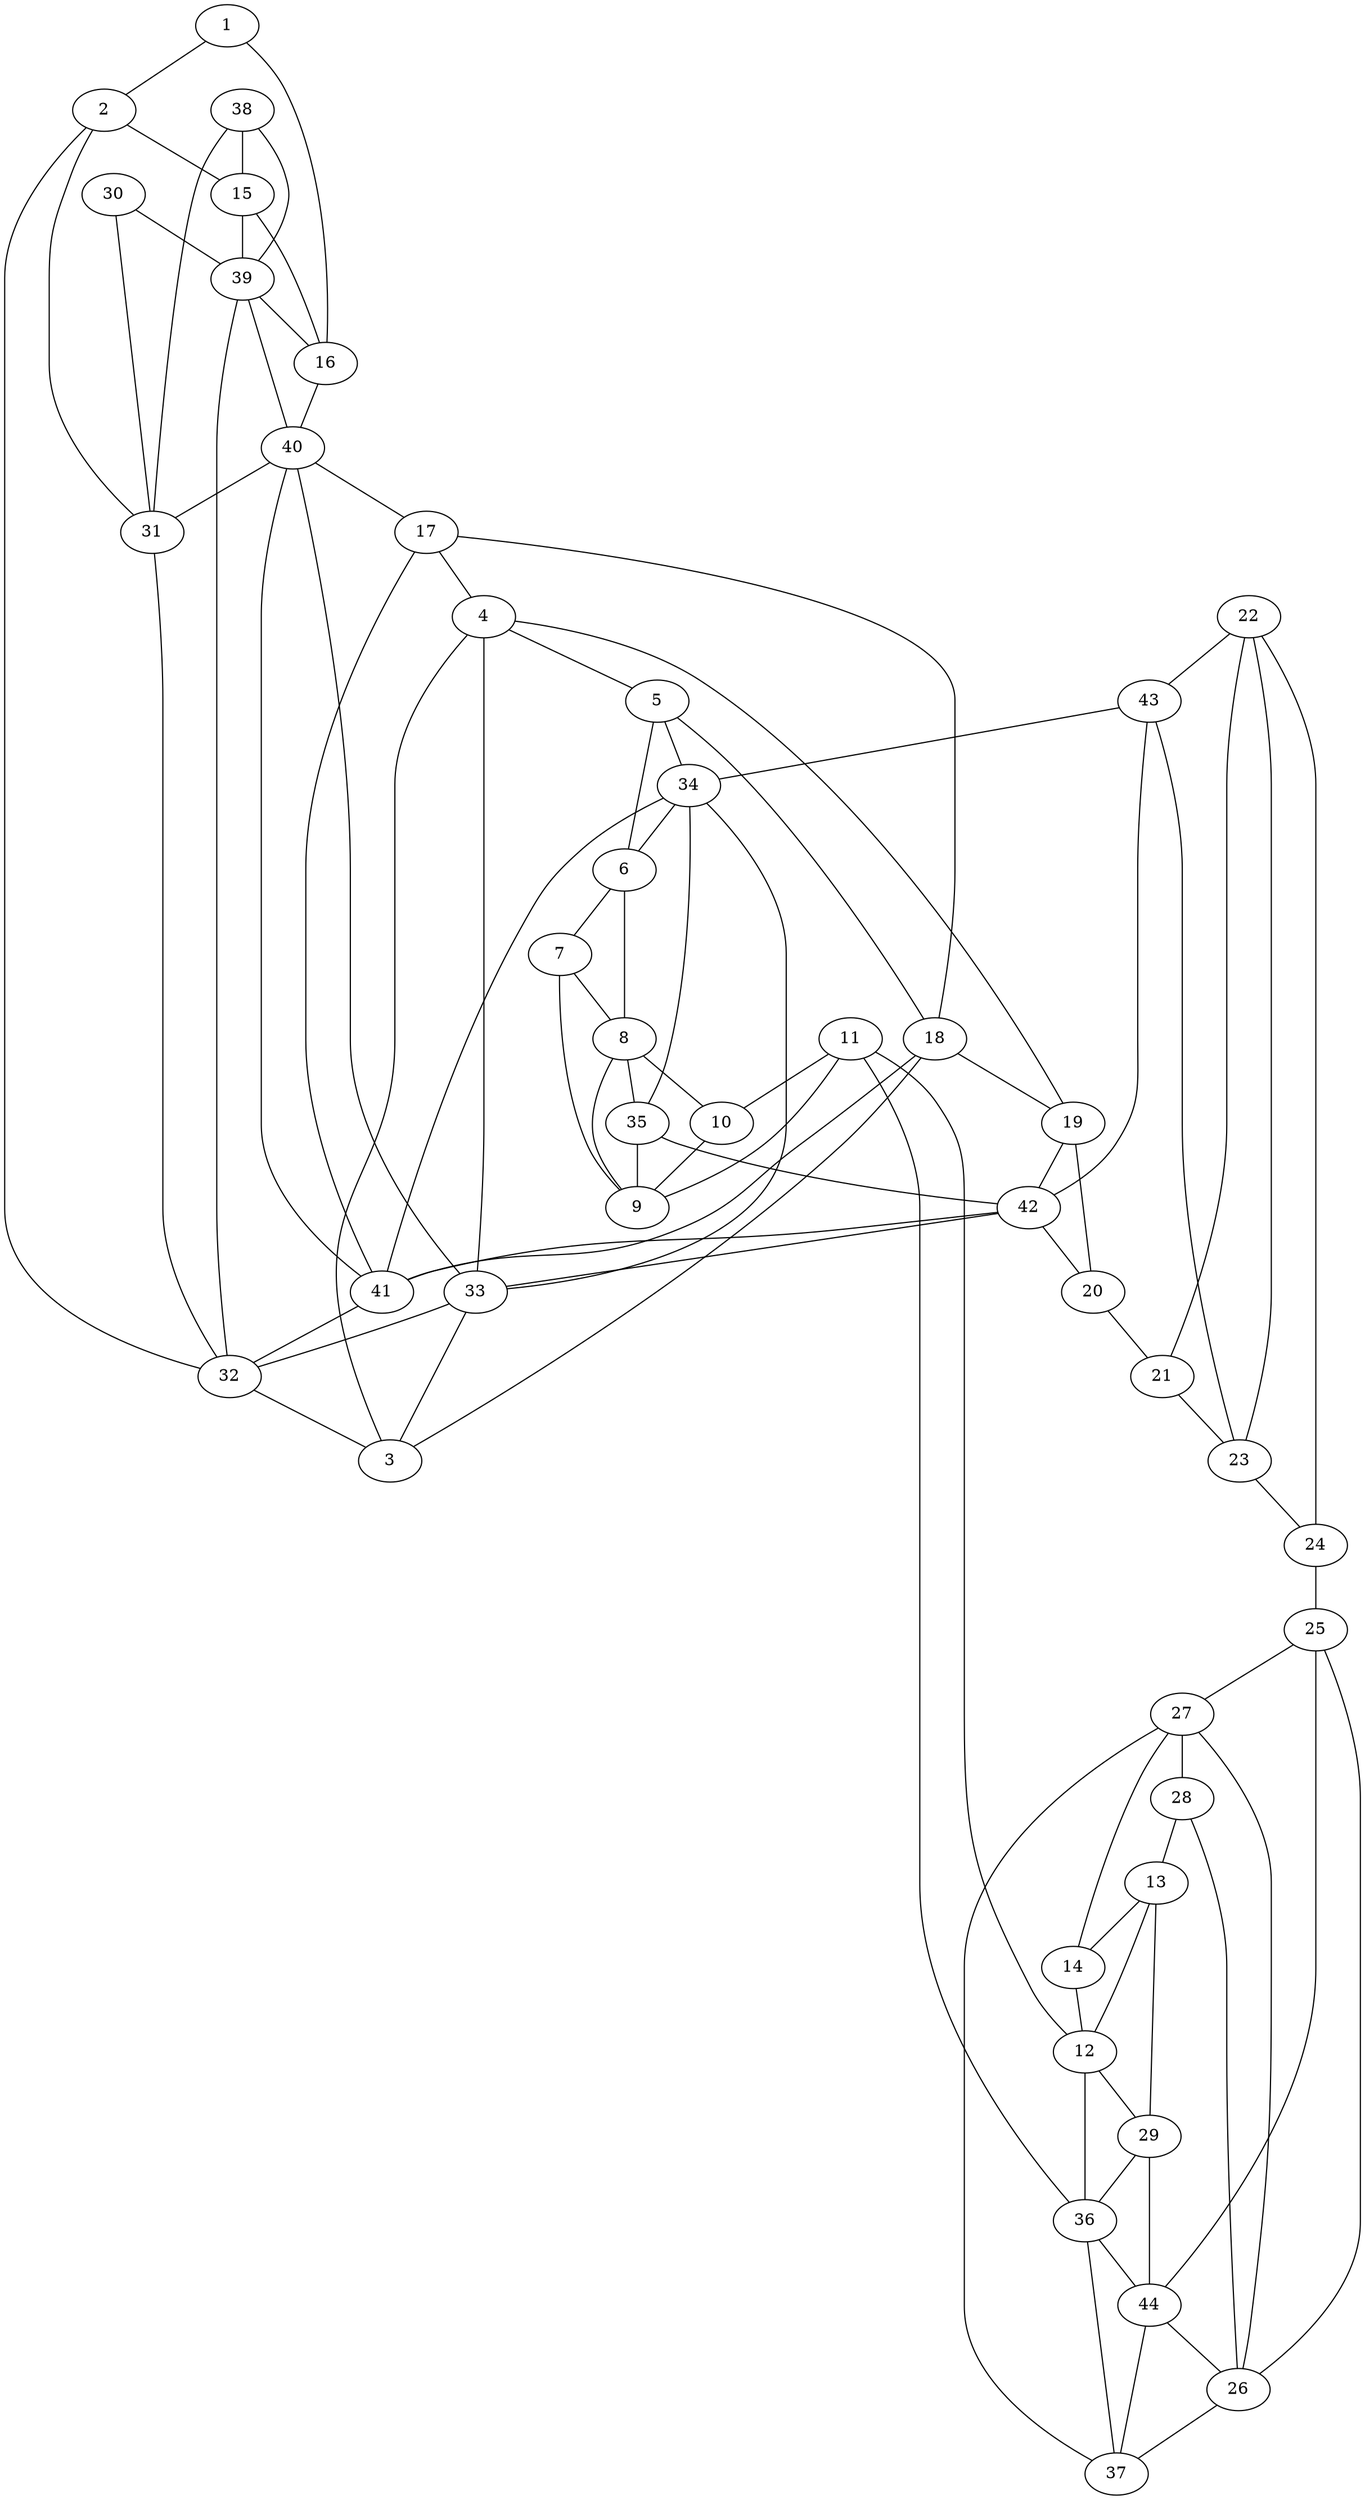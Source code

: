 graph pdb8tim {
	1	 [aaLength=13,
		sequence=KSLGELIHTLNGA,
		type=0];
	2	 [aaLength=10,
		sequence=IYLDFARQKL,
		type=0];
	1 -- 2	 [distance0="28.47098",
		frequency=1,
		type0=2];
	16	 [aaLength=10,
		sequence=IYLDFARQKL,
		type=0];
	1 -- 16	 [distance0="31.50415",
		frequency=1,
		type0=3];
	15	 [aaLength=12,
		sequence=KSLGELIHTLNG,
		type=0];
	2 -- 15	 [distance0="29.95356",
		frequency=1,
		type0=3];
	32	 [aaLength=4,
		sequence=VAAQ,
		type=1];
	2 -- 32	 [distance0="5.0",
		frequency=1,
		type0=4];
	3	 [aaLength=7,
		sequence=AMIKDIG,
		type=0];
	4	 [aaLength=5,
		sequence=ERRHV,
		type=0];
	3 -- 4	 [distance0="19.42978",
		frequency=1,
		type0=2];
	18	 [aaLength=5,
		sequence=ERRHV,
		type=0];
	3 -- 18	 [distance0="24.09767",
		frequency=1,
		type0=3];
	33	 [aaLength=4,
		sequence=VILG,
		type=1];
	3 -- 33	 [distance0="3.0",
		frequency=1,
		type0=4];
	5	 [aaLength=13,
		sequence=ELIGQKVAHALAE,
		type=0];
	4 -- 5	 [distance0="10.47523",
		distance1="5.0",
		frequency=2,
		type0=1,
		type1=4];
	5 -- 18	 [distance0="18.76677",
		frequency=1,
		type0=2];
	34	 [aaLength=6,
		sequence=VIACIG,
		type=1];
	5 -- 34	 [distance0="3.0",
		frequency=1,
		type0=4];
	6	 [aaLength=6,
		sequence=DEREAG,
		type=0];
	7	 [aaLength=15,
		sequence=EKVVFEQTKAIADNV,
		type=0];
	6 -- 7	 [distance0="8.253869",
		distance1="2.0",
		frequency=2,
		type0=1,
		type1=4];
	6 -- 5	 [distance0="27.60707",
		frequency=1,
		type0=2];
	8	 [aaLength=3,
		sequence=SKV,
		type=0];
	6 -- 8	 [distance0="30.2532",
		frequency=1,
		type0=3];
	7 -- 8	 [distance0="22.69517",
		distance1="3.0",
		frequency=2,
		type0=2,
		type1=4];
	9	 [aaLength=4,
		sequence=WAIG,
		type=0];
	7 -- 9	 [distance0="28.52587",
		frequency=1,
		type0=3];
	10	 [aaLength=18,
		sequence=QQAQEVHEKLRGWLKTHV,
		type=0];
	8 -- 10	 [distance0="23.31082",
		frequency=1,
		type0=3];
	8 -- 9	 [distance0="13.97296",
		frequency=1,
		type0=1];
	35	 [aaLength=5,
		sequence=VLAYE,
		type=1];
	8 -- 35	 [distance0="0.0",
		frequency=1,
		type0=5];
	10 -- 9	 [distance0="18.52888",
		frequency=1,
		type0=1];
	11	 [aaLength=6,
		sequence=AVAQST,
		type=0];
	11 -- 10	 [distance0="20.14456",
		frequency=1,
		type0=1];
	11 -- 9	 [distance0="33.49151",
		frequency=1,
		type0=3];
	12	 [aaLength=6,
		sequence=KELASQ,
		type=0];
	11 -- 12	 [distance0="23.00181",
		frequency=1,
		type0=2];
	36	 [aaLength=3,
		sequence=IYG,
		type=1];
	11 -- 36	 [distance0="2.0",
		frequency=1,
		type0=4];
	13	 [aaLength=4,
		sequence=ASLK,
		type=0];
	12 -- 13	 [distance0="22.57876",
		frequency=1,
		type0=1];
	29	 [aaLength=4,
		sequence=FLVG,
		type=1];
	12 -- 29	 [distance0="5.0",
		frequency=1,
		type0=4];
	14	 [aaLength=7,
		sequence=EFVDIIN,
		type=0];
	13 -- 14	 [distance0="9.679522",
		distance1="1.0",
		frequency=2,
		type0=1,
		type1=4];
	14 -- 12	 [distance0="25.51354",
		frequency=1,
		type0=2];
	27	 [aaLength=3,
		sequence=ASL,
		type=0];
	14 -- 27	 [distance0="41.74228",
		frequency=1,
		type0=3];
	15 -- 16	 [distance0="27.43602",
		frequency=1,
		type0=2];
	39	 [aaLength=7,
		sequence=EVVCGAP,
		type=1];
	15 -- 39	 [distance0="7.0",
		frequency=1,
		type0=4];
	40	 [aaLength=4,
		sequence=VAAQ,
		type=1];
	16 -- 40	 [distance0="5.0",
		frequency=1,
		type0=4];
	17	 [aaLength=7,
		sequence=AMIKDIG,
		type=0];
	17 -- 4	 [distance0="26.09923",
		frequency=1,
		type0=3];
	17 -- 18	 [distance0="23.99145",
		frequency=1,
		type0=2];
	41	 [aaLength=4,
		sequence=VILG,
		type=1];
	17 -- 41	 [distance0="3.0",
		frequency=1,
		type0=4];
	19	 [aaLength=14,
		sequence=ELIGQKVAHALAEG,
		type=0];
	18 -- 19	 [distance0="12.30278",
		distance1="5.0",
		frequency=2,
		type0=1,
		type1=4];
	19 -- 4	 [distance0="19.33814",
		frequency=1,
		type0=2];
	42	 [aaLength=6,
		sequence=VIACIG,
		type=1];
	19 -- 42	 [distance0="2.0",
		frequency=1,
		type0=4];
	20	 [aaLength=5,
		sequence=DEREA,
		type=0];
	20 -- 19	 [distance0="33.62076",
		frequency=1,
		type0=2];
	21	 [aaLength=15,
		sequence=EKVVFEQTKAIADNV,
		type=0];
	20 -- 21	 [distance0="13.08728",
		distance1="3.0",
		frequency=2,
		type0=1,
		type1=4];
	23	 [aaLength=3,
		sequence=WAI,
		type=0];
	21 -- 23	 [distance0="28.61786",
		frequency=1,
		type0=3];
	22	 [aaLength=3,
		sequence=SKV,
		type=0];
	22 -- 21	 [distance0="26.07873",
		frequency=1,
		type0=1];
	22 -- 23	 [distance0="26.51097",
		frequency=1,
		type0=2];
	24	 [aaLength=18,
		sequence=QQAQEVHEKLRGWLKTHV,
		type=0];
	22 -- 24	 [distance0="27.3011",
		frequency=1,
		type0=3];
	43	 [aaLength=5,
		sequence=VLAYE,
		type=1];
	22 -- 43	 [distance0="0.0",
		frequency=1,
		type0=5];
	23 -- 24	 [distance0="19.89383",
		distance1="8.0",
		frequency=2,
		type0=1,
		type1=4];
	25	 [aaLength=6,
		sequence=AVAQST,
		type=0];
	24 -- 25	 [distance0="22.3294",
		distance1="2.0",
		frequency=2,
		type0=2,
		type1=4];
	26	 [aaLength=6,
		sequence=KELASQ,
		type=0];
	25 -- 26	 [distance0="19.75495",
		frequency=1,
		type0=1];
	25 -- 27	 [distance0="37.42237",
		frequency=1,
		type0=3];
	44	 [aaLength=3,
		sequence=IYG,
		type=1];
	25 -- 44	 [distance0="2.0",
		frequency=1,
		type0=4];
	26 -- 27	 [distance0="22.71559",
		frequency=1,
		type0=2];
	37	 [aaLength=4,
		sequence=FLVG,
		type=1];
	26 -- 37	 [distance0="5.0",
		frequency=1,
		type0=4];
	28	 [aaLength=7,
		sequence=EFVDIIN,
		type=0];
	27 -- 28	 [distance0="10.48202",
		distance1="2.0",
		frequency=2,
		type0=1,
		type1=4];
	28 -- 13	 [distance0="37.82617",
		frequency=1,
		type0=3];
	28 -- 26	 [distance0="26.51832",
		frequency=1,
		type0=2];
	29 -- 13	 [distance0="1.0",
		frequency=1,
		type0=4];
	29 -- 36	 [distance0="22.0",
		frequency=1,
		type0=2];
	30	 [aaLength=6,
		sequence=FVGGNW,
		type=1];
	31	 [aaLength=7,
		sequence=EVVCGAP,
		type=1];
	30 -- 31	 [distance0="31.0",
		distance1="25.0",
		frequency=2,
		type0=2,
		type1=4];
	30 -- 39	 [distance0="31.0",
		frequency=1,
		type0=3];
	31 -- 2	 [distance0="1.0",
		frequency=1,
		type0=4];
	31 -- 32	 [distance0="23.0",
		frequency=1,
		type0=2];
	32 -- 3	 [distance0="16.0",
		frequency=1,
		type0=4];
	33 -- 4	 [distance0="2.0",
		frequency=1,
		type0=4];
	33 -- 32	 [distance0="30.0",
		frequency=1,
		type0=2];
	33 -- 40	 [distance0="30.0",
		frequency=1,
		type0=3];
	34 -- 6	 [distance0="3.0",
		frequency=1,
		type0=4];
	34 -- 33	 [distance0="32.0",
		frequency=1,
		type0=2];
	34 -- 41	 [distance0="32.0",
		frequency=1,
		type0=3];
	35 -- 9	 [distance0="2.0",
		frequency=1,
		type0=4];
	35 -- 34	 [distance0="38.0",
		frequency=1,
		type0=2];
	35 -- 42	 [distance0="38.0",
		frequency=1,
		type0=3];
	36 -- 12	 [distance0="8.0",
		frequency=1,
		type0=4];
	36 -- 44	 [distance0="0.0",
		frequency=1,
		type0=1];
	37 -- 27	 [distance0="1.0",
		frequency=1,
		type0=4];
	37 -- 36	 [distance0="22.0",
		frequency=1,
		type0=2];
	37 -- 44	 [distance0="22.0",
		frequency=1,
		type0=3];
	38	 [aaLength=6,
		sequence=FVGGNW,
		type=1];
	38 -- 15	 [distance0="6.0",
		frequency=1,
		type0=4];
	38 -- 31	 [distance0="31.0",
		frequency=1,
		type0=2];
	38 -- 39	 [distance0="31.0",
		frequency=1,
		type0=3];
	39 -- 16	 [distance0="1.0",
		frequency=1,
		type0=4];
	39 -- 32	 [distance0="23.0",
		frequency=1,
		type0=2];
	39 -- 40	 [distance0="23.0",
		frequency=1,
		type0=3];
	40 -- 17	 [distance0="16.0",
		frequency=1,
		type0=4];
	40 -- 31	 [distance0="23.0",
		frequency=1,
		type0=2];
	41 -- 18	 [distance0="2.0",
		frequency=1,
		type0=4];
	41 -- 32	 [distance0="30.0",
		frequency=1,
		type0=2];
	41 -- 40	 [distance0="30.0",
		frequency=1,
		type0=3];
	42 -- 20	 [distance0="3.0",
		frequency=1,
		type0=4];
	42 -- 33	 [distance0="32.0",
		frequency=1,
		type0=2];
	42 -- 41	 [distance0="32.0",
		frequency=1,
		type0=3];
	43 -- 23	 [distance0="2.0",
		frequency=1,
		type0=4];
	43 -- 34	 [distance0="38.0",
		frequency=1,
		type0=2];
	43 -- 42	 [distance0="38.0",
		frequency=1,
		type0=3];
	44 -- 26	 [distance0="8.0",
		frequency=1,
		type0=4];
	44 -- 29	 [distance0="22.0",
		frequency=1,
		type0=2];
}
